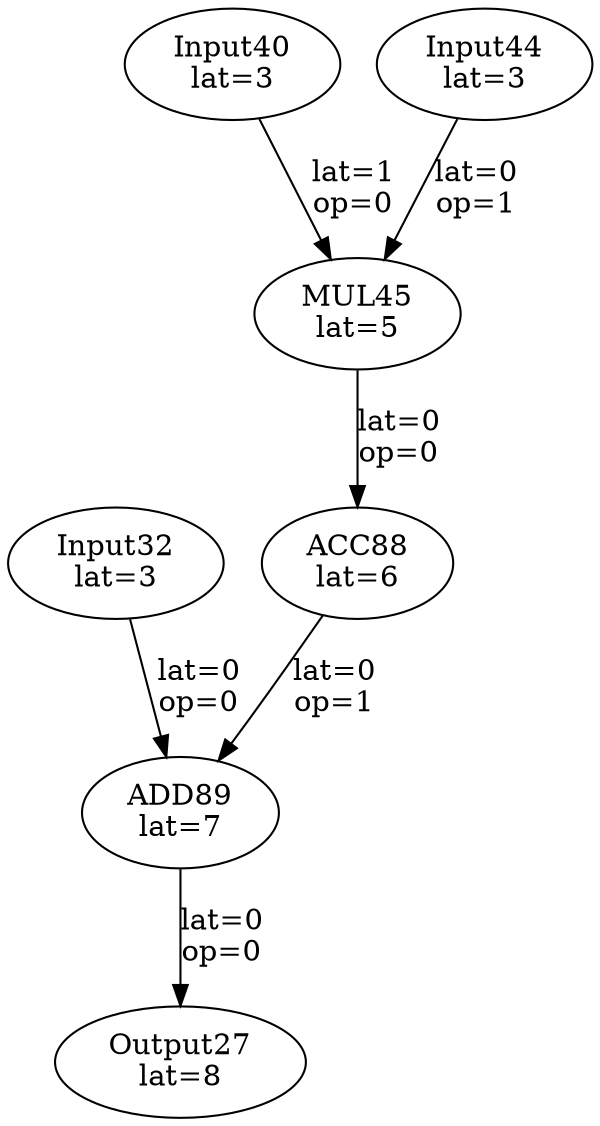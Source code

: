 Digraph G {
"Output27"[label = "\N\nlat=8"];
"ADD89"->"Output27"[label = "lat=0\nop=0"];
"Input32"[label = "\N\nlat=3"];
"Input40"[label = "\N\nlat=3"];
"Input44"[label = "\N\nlat=3"];
"MUL45"[label = "\N\nlat=5"];
"Input40"->"MUL45"[label = "lat=1\nop=0"];
"Input44"->"MUL45"[label = "lat=0\nop=1"];
"ACC88"[label = "\N\nlat=6"];
"MUL45"->"ACC88"[label = "lat=0\nop=0"];
"ADD89"[label = "\N\nlat=7"];
"Input32"->"ADD89"[label = "lat=0\nop=0"];
"ACC88"->"ADD89"[label = "lat=0\nop=1"];
}
